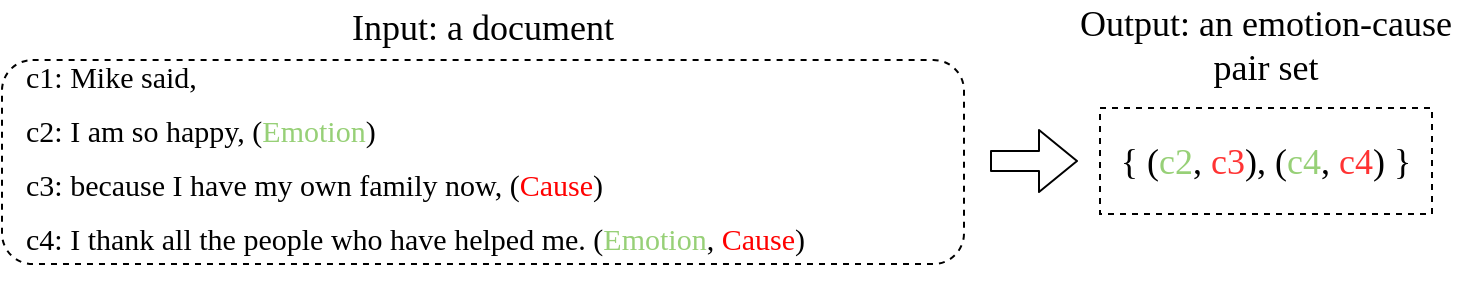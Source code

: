 <mxfile version="20.2.7" type="github">
  <diagram id="4_BCtRtNaMnRbEcq8JJH" name="Page-1">
    <mxGraphModel dx="1247" dy="713" grid="0" gridSize="10" guides="1" tooltips="1" connect="1" arrows="1" fold="1" page="1" pageScale="1" pageWidth="740" pageHeight="150" background="none" math="0" shadow="0">
      <root>
        <mxCell id="0" />
        <mxCell id="1" parent="0" />
        <mxCell id="9JfLr56fLFELNTdt5D4B-2" value="" style="rounded=1;whiteSpace=wrap;html=1;dashed=1;strokeWidth=1;perimeterSpacing=1;" parent="1" vertex="1">
          <mxGeometry x="3" y="30" width="481" height="102" as="geometry" />
        </mxCell>
        <mxCell id="9JfLr56fLFELNTdt5D4B-1" value="&lt;p style=&quot;line-height: 80% ; font-size: 15px&quot;&gt;&lt;font style=&quot;font-size: 15px&quot; face=&quot;Times New Roman&quot;&gt;c1: Mike said,&lt;/font&gt;&lt;/p&gt;&lt;p style=&quot;line-height: 80% ; font-size: 15px&quot;&gt;&lt;font style=&quot;font-size: 15px&quot; face=&quot;Times New Roman&quot;&gt;c2: I am so happy, (&lt;font color=&quot;#97d077&quot;&gt;Emotion&lt;/font&gt;)&lt;/font&gt;&lt;/p&gt;&lt;p style=&quot;line-height: 80% ; font-size: 15px&quot;&gt;&lt;font style=&quot;font-size: 15px&quot; face=&quot;Times New Roman&quot;&gt;c3: because I have my own family now, (&lt;font color=&quot;#ff0000&quot;&gt;Cause&lt;/font&gt;)&lt;/font&gt;&lt;/p&gt;&lt;p style=&quot;line-height: 80% ; font-size: 15px&quot;&gt;&lt;font style=&quot;font-size: 15px&quot; face=&quot;Times New Roman&quot;&gt;c4: I thank all the people who have helped me. (&lt;font color=&quot;#97d077&quot;&gt;Emotion&lt;/font&gt;, &lt;font color=&quot;#ff0000&quot;&gt;Cause&lt;/font&gt;)&lt;/font&gt;&lt;/p&gt;&lt;p&gt;&lt;/p&gt;" style="text;html=1;strokeColor=none;fillColor=none;align=left;verticalAlign=middle;whiteSpace=wrap;rounded=0;strokeWidth=9;perimeterSpacing=1;" parent="1" vertex="1">
          <mxGeometry x="13" y="31" width="473" height="95" as="geometry" />
        </mxCell>
        <mxCell id="9JfLr56fLFELNTdt5D4B-5" value="&lt;font style=&quot;font-size: 18px&quot; face=&quot;Times New Roman&quot;&gt;Input: a document&lt;/font&gt;" style="text;html=1;strokeColor=none;fillColor=none;align=center;verticalAlign=middle;whiteSpace=wrap;rounded=0;dashed=1;" parent="1" vertex="1">
          <mxGeometry x="122" width="243" height="28" as="geometry" />
        </mxCell>
        <mxCell id="9JfLr56fLFELNTdt5D4B-7" value="&lt;font style=&quot;font-size: 18px&quot; face=&quot;Times New Roman&quot;&gt;Output: an emotion-cause pair set&lt;/font&gt;" style="text;html=1;strokeColor=none;fillColor=none;align=center;verticalAlign=middle;whiteSpace=wrap;rounded=0;dashed=1;" parent="1" vertex="1">
          <mxGeometry x="538" y="9" width="194" height="28" as="geometry" />
        </mxCell>
        <mxCell id="9JfLr56fLFELNTdt5D4B-13" value="&lt;font style=&quot;font-size: 18px&quot; face=&quot;Times New Roman&quot;&gt;{ (&lt;font color=&quot;#97d077&quot;&gt;c2&lt;/font&gt;, &lt;font color=&quot;#ff3333&quot;&gt;c3&lt;/font&gt;), (&lt;font color=&quot;#97d077&quot;&gt;c4&lt;/font&gt;, &lt;font color=&quot;#ff3333&quot;&gt;c4&lt;/font&gt;) }&lt;/font&gt;" style="rounded=0;whiteSpace=wrap;html=1;dashed=1;strokeWidth=1;" parent="1" vertex="1">
          <mxGeometry x="552" y="54" width="166" height="53" as="geometry" />
        </mxCell>
        <mxCell id="9JfLr56fLFELNTdt5D4B-15" value="" style="endArrow=classic;html=1;shape=flexArrow;" parent="1" edge="1">
          <mxGeometry width="50" height="50" relative="1" as="geometry">
            <mxPoint x="497" y="80.5" as="sourcePoint" />
            <mxPoint x="541" y="80.5" as="targetPoint" />
          </mxGeometry>
        </mxCell>
      </root>
    </mxGraphModel>
  </diagram>
</mxfile>
